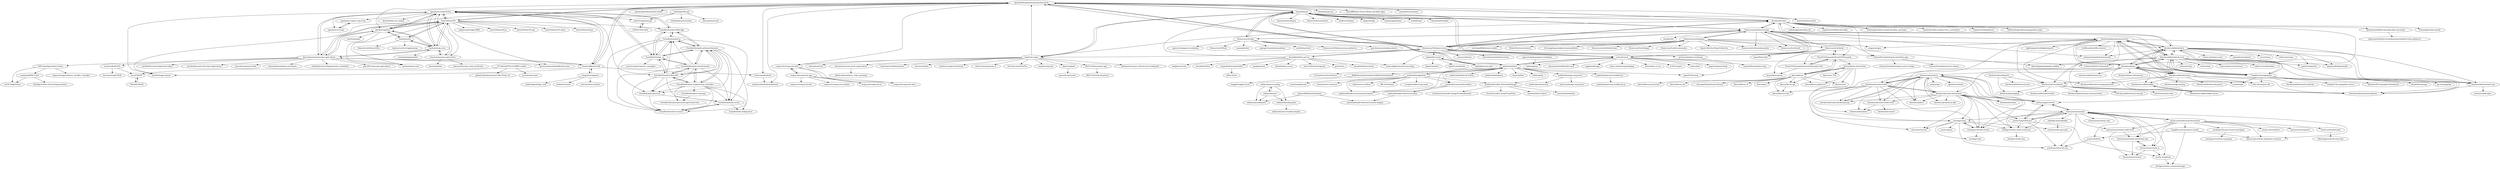 digraph G {
"foodcoops/foodsoft" -> "ouisharelabs/food-dashboard"
"openfoodfoundation/openfoodnetwork" -> "openfoodfoundation/ofn-install"
"openfoodfoundation/openfoodnetwork" -> "openfarmcc/OpenFarm"
"openfoodfoundation/openfoodnetwork" -> "foodcoops/foodsoft"
"openfoodfoundation/openfoodnetwork" -> "farmOS/farmOS"
"openfoodfoundation/openfoodnetwork" -> "Growstuff/growstuff"
"openfoodfoundation/openfoodnetwork" -> "loomio/loomio"
"openfoodfoundation/openfoodnetwork" -> "decidim/decidim"
"openfoodfoundation/openfoodnetwork" -> "ekylibre/ekylibre"
"openfoodfoundation/openfoodnetwork" -> "rubyforgood/casa" ["e"=1]
"openfoodfoundation/openfoodnetwork" -> "asyraffff/Open-Source-Ruby-and-Rails-Apps" ["e"=1]
"openfoodfoundation/openfoodnetwork" -> "publiclab/plots2"
"openfoodfoundation/openfoodnetwork" -> "sharetribe/sharetribe" ["e"=1]
"openfoodfoundation/openfoodnetwork" -> "valueflows/valueflows" ["e"=1]
"openfoodfoundation/openfoodnetwork" -> "coopcycle/coopcycle-web"
"openfoodfoundation/openfoodnetwork" -> "ouisharelabs/food-dashboard"
"treflehq/trefle-api" -> "treflehq/documentation"
"treflehq/trefle-api" -> "zmasek/shamrock"
"treflehq/trefle-api" -> "sckott/usdaplantsapi"
"treflehq/trefle-api" -> "morkro/happy-plants"
"Tanibox/tania" -> "Tanibox/tania-core"
"Tanibox/tania" -> "ekylibre/ekylibre"
"Tanibox/tania" -> "farmOS/farmOS"
"Tanibox/tania" -> "claytonrcarter/cropplanning"
"Tanibox/tania" -> "KejawenLab/SemartHris" ["e"=1]
"DemocracyEarth/sovereign" -> "DemocracyEarth/paper"
"DemocracyEarth/sovereign" -> "DemocracyOS/democracyos"
"DemocracyEarth/sovereign" -> "blockstack/blockstack"
"DemocracyEarth/sovereign" -> "loomio/loomio"
"DemocracyEarth/sovereign" -> "DemocracyEarth/ambassadors"
"DemocracyEarth/sovereign" -> "DemocracyOS/app"
"DemocracyEarth/sovereign" -> "aragon/aragon" ["e"=1]
"DemocracyEarth/sovereign" -> "decidim/decidim"
"DemocracyEarth/sovereign" -> "DemocracyEarth/self"
"DemocracyEarth/sovereign" -> "iurimatias/embark-framework" ["e"=1]
"DemocracyEarth/sovereign" -> "blockstack/blockstack-core"
"DemocracyEarth/sovereign" -> "consul/consul"
"DemocracyEarth/sovereign" -> "OpenZeppelin/zeppelin-solidity" ["e"=1]
"DemocracyEarth/sovereign" -> "slockit/DAO" ["e"=1]
"DemocracyEarth/sovereign" -> "blockstack/blockstack-browser"
"blockstack/gaia" -> "blockstack/blockstack.js"
"blockstack/gaia" -> "blockstack/blockstack"
"blockstack/gaia" -> "blockstack/blockstack-core"
"blockstack/gaia" -> "blockstack/blockstack-browser"
"blockstack/gaia" -> "Graphite-Docs/graphite"
"blockstack/gaia" -> "blockstack/stacks.js"
"blockstack/gaia" -> "blockstack/stacks-wallet"
"blockstack/gaia" -> "blockstack-radiks/radiks"
"blockstack/gaia" -> "blockstack/blockstack-ios"
"blockstack/gaia" -> "blockstack/stacks-blockchain"
"blockstack/gaia" -> "clarity-lang/overview"
"blockstack/gaia" -> "pradel/sigle"
"blockstack/gaia" -> "blockstack/docs.blockstack"
"blockstack/gaia" -> "eder-ai/compass-db"
"blockstack/blockstack-browser" -> "blockstack/blockstack-core"
"blockstack/blockstack-browser" -> "blockstack/blockstack"
"blockstack/blockstack-browser" -> "blockstack/blockstack.js"
"blockstack/blockstack-browser" -> "blockstack/blockstack.org"
"blockstack/blockstack-browser" -> "blockstack/gaia"
"blockstack/blockstack-browser" -> "blockstack/blockstack-explorer"
"blockstack/blockstack-browser" -> "aragon/aragon" ["e"=1]
"blockstack/blockstack-browser" -> "blockstack/blockstack-app-generator"
"blockstack/blockstack-browser" -> "Graphite-Docs/graphite"
"blockstack/blockstack-browser" -> "blockstack/stacks-wallet"
"blockstack/blockstack-browser" -> "iurimatias/embark-framework" ["e"=1]
"blockstack/blockstack-browser" -> "trufflesuite/truffle-contract" ["e"=1]
"blockstack/blockstack-browser" -> "blockstack/virtualchain"
"blockstack/blockstack-browser" -> "DemocracyEarth/sovereign"
"blockstack/blockstack-browser" -> "lightningnetwork/lightning-rfc" ["e"=1]
"blockstack/stacks-blockchain" -> "blockstack/stacks.js"
"blockstack/stacks-blockchain" -> "blockstack/stacks-blockchain-api"
"blockstack/stacks-blockchain" -> "blockstack/stacks"
"blockstack/stacks-blockchain" -> "blockstack/stacks-wallet"
"blockstack/stacks-blockchain" -> "stacksgov/sips"
"blockstack/stacks-blockchain" -> "clarity-lang/overview"
"blockstack/stacks-blockchain" -> "blockstack/docs"
"blockstack/stacks-blockchain" -> "citycoins/citycoin"
"blockstack/stacks-blockchain" -> "clarity-lang/reference"
"blockstack/stacks-blockchain" -> "hirosystems/clarinet"
"blockstack/stacks-blockchain" -> "blockstack/stacks-wallet-web"
"blockstack/stacks-blockchain" -> "friedger/clarity-smart-contracts"
"blockstack/stacks-blockchain" -> "stacksgov/Stacks-Grants"
"blockstack/stacks-blockchain" -> "blockstack/clarity-js-sdk"
"blockstack/stacks-blockchain" -> "blockstack/explorer"
"DemocracyOS/app" -> "loomio/loomio"
"DemocracyOS/app" -> "DemocracyEarth/sovereign"
"DemocracyOS/app" -> "gravityonmars/nodejs-starter"
"DemocracyOS/app" -> "consul/consul"
"DemocracyOS/app" -> "agoravoting/agora-ciudadana"
"DemocracyOS/app" -> "DemocracyOS/hub"
"DemocracyOS/app" -> "maxogden/dat" ["e"=1]
"DemocracyOS/app" -> "opengovfoundation/madison" ["e"=1]
"DemocracyOS/app" -> "auth0/sharelock" ["e"=1]
"DemocracyOS/app" -> "DemocracyOS/democracyos.github.io"
"DemocracyEarth/paper" -> "DemocracyEarth/sovereign"
"DemocracyEarth/paper" -> "DemocracyEarth/ambassadors"
"DemocracyEarth/paper" -> "DemocracyEarth/ubi"
"DemocracyEarth/paper" -> "DemocracyEarth/blockchain"
"DemocracyEarth/paper" -> "DemocracyEarth/self"
"DemocracyEarth/paper" -> "DemocracyEarth/dapp"
"DemocracyEarth/paper" -> "DemocracyOS/democracyos"
"DemocracyEarth/paper" -> "DemocracyEarth/community."
"DemocracyEarth/paper" -> "Proof-Of-Humanity/Proof-Of-Humanity"
"DemocracyEarth/paper" -> "OpenCollective/OpenCollective"
"DemocracyEarth/paper" -> "stonecoldpat/anonymousvoting" ["e"=1]
"DemocracyEarth/paper" -> "austintgriffith/burner-wallet" ["e"=1]
"DemocracyEarth/paper" -> "MolochVentures/moloch" ["e"=1]
"DemocracyEarth/paper" -> "the-laughing-monkey/cicada-platform" ["e"=1]
"DemocracyEarth/paper" -> "blockstack/blockstack"
"blockstack/blockstack" -> "blockstack/blockstack-core"
"blockstack/blockstack" -> "blockstack/blockstack-browser"
"blockstack/blockstack" -> "blockstack/blockstack.js"
"blockstack/blockstack" -> "blockstack/gaia"
"blockstack/blockstack" -> "blockstack/blockstack.org"
"blockstack/blockstack" -> "DemocracyEarth/sovereign"
"blockstack/blockstack" -> "blockstack/blockstack-explorer"
"blockstack/blockstack" -> "iurimatias/embark-framework" ["e"=1]
"blockstack/blockstack" -> "Graphite-Docs/graphite"
"blockstack/blockstack" -> "paritytech/parity" ["e"=1]
"blockstack/blockstack" -> "bigchaindb/bigchaindb" ["e"=1]
"blockstack/blockstack" -> "status-im/status-react" ["e"=1]
"blockstack/blockstack" -> "golemfactory/golem" ["e"=1]
"blockstack/blockstack" -> "tezos/tezos" ["e"=1]
"blockstack/blockstack" -> "ethereum/vyper" ["e"=1]
"Proof-Of-Humanity/Proof-Of-Humanity" -> "Proof-Of-Humanity/proof-of-humanity-web"
"Proof-Of-Humanity/Proof-Of-Humanity" -> "DemocracyEarth/ubi"
"Proof-Of-Humanity/Proof-Of-Humanity" -> "kleros/kleros"
"Proof-Of-Humanity/Proof-Of-Humanity" -> "kleros/kleros-interaction"
"Proof-Of-Humanity/proof-of-humanity-web" -> "Proof-Of-Humanity/Proof-Of-Humanity"
"Proof-Of-Humanity/proof-of-humanity-web" -> "JuanuMusic/posta"
"hirosystems/stacks-wallet-web" -> "hirosystems/stacks-blockchain-api"
"hirosystems/stacks-wallet-web" -> "hirosystems/connect"
"fungible-systems/micro-stacks" -> "friedger/clarity-catamaranswaps"
"fungible-systems/micro-stacks" -> "boomcrypto/clarity-deployed-contracts"
"fungible-systems/micro-stacks" -> "jcnelson/nftree"
"hirosystems/stacks-blockchain-api" -> "hirosystems/stacks.js"
"hirosystems/stacks-blockchain-api" -> "hirosystems/connect"
"stacks-network/stacks" -> "MarvinJanssen/executor-dao"
"stacks-network/stacks-blockchain" -> "hirosystems/clarinet"
"stacks-network/stacks-blockchain" -> "stacks-network/stacks"
"stacks-network/stacks-blockchain" -> "stacks-network/docs"
"stacks-network/stacks-blockchain" -> "hirosystems/stacks-wallet-web"
"stacks-network/stacks-blockchain" -> "hirosystems/stacks-blockchain-api"
"stacks-network/stacks-blockchain" -> "boomcrypto/clarity-deployed-contracts"
"stacks-network/stacks-blockchain" -> "hirosystems/explorer"
"stacks-network/stacks-blockchain" -> "fungible-systems/micro-stacks"
"stacks-network/stacks-blockchain" -> "hirosystems/stacks.js"
"stacks-network/stacks-blockchain" -> "stacksgov/Stacks-Grant-Launchpad"
"kleros/kleros" -> "kleros/kleros-interaction"
"kleros/kleros" -> "kleros/kleros-api"
"kleros/kleros" -> "Proof-Of-Humanity/Proof-Of-Humanity"
"kleros/kleros" -> "kleros/kleros-front"
"kleros/kleros" -> "kleros/kleros-v2"
"kleros/kleros" -> "kleros/gtcr"
"kleros/kleros" -> "kleros/kleros.github.io"
"kleros/kleros" -> "kleros/kleros-juror-front"
"kleros/kleros" -> "kleros/kleros.md"
"kleros/kleros" -> "clesaege/HackSmartContract"
"kleros/kleros" -> "kleros/court"
"hirosystems/clarinet" -> "hirosystems/stacks-blockchain-api"
"hirosystems/clarinet" -> "clarity-lang/reference"
"hirosystems/clarinet" -> "hirosystems/clarity-repl"
"hirosystems/clarinet" -> "stacksgov/sips"
"hirosystems/clarinet" -> "friedger/clarity-smart-contracts"
"hirosystems/clarinet" -> "stacks-network/stacks-blockchain"
"hirosystems/clarinet" -> "clarity-lang/book"
"hirosystems/clarinet" -> "hirosystems/stacks.js"
"hirosystems/clarinet" -> "jcnelson/nftree"
"hirosystems/clarinet" -> "arkadiko-dao/arkadiko"
"hirosystems/clarinet" -> "clarity-lang/overview"
"hirosystems/clarinet" -> "jcnelson/clarity-bitcoin"
"hirosystems/clarinet" -> "boomcrypto/clarity-deployed-contracts"
"hirosystems/clarinet" -> "hirosystems/stacks-wallet-web"
"hirosystems/clarinet" -> "stacksgov/Stacks-Grants"
"WikiEducationFoundation/WikiEduDashboard" -> "huggle/huggle3-qt-lx" ["e"=1]
"stacksgov/sips" -> "jcnelson/clarity-bitcoin"
"stacksgov/sips" -> "jcnelson/poxl"
"stacksgov/sips" -> "citycoins/citycoin"
"stacksgov/sips" -> "stacksgov/Stacks-Grants"
"stacksgov/sips" -> "friedger/clarity-smart-contracts"
"stacksgov/sips" -> "stacksgov/pm"
"stacksgov/sips" -> "syvita/stacks-api-node"
"DemocracyEarth/ubi" -> "Proof-Of-Humanity/Proof-Of-Humanity"
"DemocracyEarth/ubi" -> "Proof-Of-Humanity/proof-of-humanity-web"
"DemocracyEarth/ubi" -> "JuanuMusic/posta"
"DemocracyEarth/ubi" -> "JuanuMusic/ubi"
"hirosystems/stacks.js" -> "hirosystems/stacks-blockchain-api"
"hirosystems/stacks.js" -> "hirosystems/connect"
"hirosystems/stacks.js" -> "clarity-lang/book"
"loomio/loomio" -> "loomio/loomio-deploy"
"loomio/loomio" -> "DemocracyOS/democracyos"
"loomio/loomio" -> "DefactoSoftware/Hours" ["e"=1]
"loomio/loomio" -> "DemocracyOS/app"
"loomio/loomio" -> "denkGroot/Spina" ["e"=1]
"loomio/loomio" -> "openfoodfoundation/openfoodnetwork"
"loomio/loomio" -> "sharetribe/sharetribe" ["e"=1]
"loomio/loomio" -> "helpyio/helpy" ["e"=1]
"loomio/loomio" -> "decidim/decidim"
"loomio/loomio" -> "DemocracyEarth/sovereign"
"loomio/loomio" -> "kandanapp/kandan" ["e"=1]
"loomio/loomio" -> "consul/consul"
"loomio/loomio" -> "hng/tech-coops"
"loomio/loomio" -> "ivaldi/brimir" ["e"=1]
"loomio/loomio" -> "thredded/thredded" ["e"=1]
"clarity-lang/overview" -> "clarity-lang/reference"
"clarity-lang/overview" -> "hirosystems/clarinet"
"clarity-lang/overview" -> "blockstack/stacks.js"
"clarity-lang/reference" -> "clarity-lang/overview"
"clarity-lang/reference" -> "clarity-lang/book"
"clarity-lang/reference" -> "hirosystems/clarinet"
"clarity-lang/reference" -> "jcnelson/clarity-bitcoin"
"clarity-lang/reference" -> "friedger/clarity-smart-contracts"
"arkadiko-dao/arkadiko" -> "syvita/stacks-api-node"
"brycejohnston/awesome-agriculture" -> "farmOS/farmOS"
"brycejohnston/awesome-agriculture" -> "Tanibox/tania-core"
"brycejohnston/awesome-agriculture" -> "openfarmcc/OpenFarm"
"brycejohnston/awesome-agriculture" -> "px39n/Awesome-Precision-Agriculture"
"brycejohnston/awesome-agriculture" -> "ekylibre/ekylibre"
"brycejohnston/awesome-agriculture" -> "goru001/awesome-agriculture"
"brycejohnston/awesome-agriculture" -> "geezacoleman/OpenWeedLocator" ["e"=1]
"brycejohnston/awesome-agriculture" -> "px39n/Awesome-Vegetation-Index"
"brycejohnston/awesome-agriculture" -> "SHI-Labs/Agriculture-Vision"
"brycejohnston/awesome-agriculture" -> "usetania/tania-core"
"brycejohnston/awesome-agriculture" -> "Growstuff/growstuff"
"brycejohnston/awesome-agriculture" -> "jzarca01/awesome-food" ["e"=1]
"brycejohnston/awesome-agriculture" -> "brycejohnston/farm-calculators"
"brycejohnston/awesome-agriculture" -> "chrieke/InstanceSegmentation_Sentinel2" ["e"=1]
"brycejohnston/awesome-agriculture" -> "woodcrafty/PyETo"
"FarmBot/Farmbot-Web-App" -> "FarmBot/farmbot-arduino-firmware"
"FarmBot/Farmbot-Web-App" -> "FarmBot/farmbot_os"
"FarmBot/Farmbot-Web-App" -> "FarmBot/farmbot-js"
"FarmBot/Farmbot-Web-App" -> "openfarmcc/OpenFarm"
"FarmBot/farmbot_os" -> "FarmBot/farmbot-arduino-firmware"
"FarmBot/farmbot_os" -> "FarmBot/Farmbot-Web-App"
"FarmBot/farmbot_os" -> "FarmBot/farmbot-js"
"FarmBot/farmbot_os" -> "FarmBot/Farmbot-Web-API"
"FarmBot/farmbot_os" -> "FarmBot/farmbot-web-frontend"
"FarmBot/farmbot_os" -> "openfarmcc/OpenFarm"
"FarmBot/farmbot_os" -> "nerves-project/nerves_examples" ["e"=1]
"blockstack/blockstack.js" -> "blockstack/blockstack-browser"
"blockstack/blockstack.js" -> "blockstack/gaia"
"blockstack/blockstack.js" -> "blockstack/blockstack"
"blockstack/blockstack.js" -> "blockstack/blockstack.org"
"blockstack/blockstack.js" -> "blockstack/blockstack-core"
"blockstack/blockstack.js" -> "blockstack/blockstack-explorer"
"blockstack/blockstack.js" -> "blockstack/blockstack-app-generator"
"blockstack/blockstack.js" -> "blockstack-radiks/radiks"
"blockstack/blockstack.js" -> "blockstack/app-mining"
"blockstack/blockstack.js" -> "eder-ai/compass-db"
"blockstack/blockstack.js" -> "blockstack/virtualchain"
"blockstack/blockstack.js" -> "blockstack/blockstack-portal"
"Graphite-Docs/graphite" -> "blockstack/gaia"
"Graphite-Docs/graphite" -> "Graphite-Docs/graphite-server"
"Graphite-Docs/graphite" -> "jehunter5811/graphite-blockstack"
"Graphite-Docs/graphite" -> "ntheile/blockusign"
"Graphite-Docs/graphite" -> "blockstack/blockstack-core"
"Graphite-Docs/graphite" -> "eder-ai/compass-db"
"Graphite-Docs/graphite" -> "blockstack/blockstack"
"Graphite-Docs/graphite" -> "pradel/sigle"
"Graphite-Docs/graphite" -> "blockstack/blockstack-browser"
"Graphite-Docs/graphite" -> "jay-hwang/guild"
"Graphite-Docs/graphite" -> "blockstack/blockstack-android"
"blockstack/blockstack-core" -> "blockstack/blockstack"
"blockstack/blockstack-core" -> "blockstack/blockstack-browser"
"blockstack/blockstack-core" -> "blockstack/blockstack.js"
"blockstack/blockstack-core" -> "blockstack/gaia"
"blockstack/blockstack-core" -> "blockstack/blockstack.org"
"blockstack/blockstack-core" -> "paritytech/parity" ["e"=1]
"blockstack/blockstack-core" -> "Graphite-Docs/graphite"
"blockstack/blockstack-core" -> "blockstack/blockstack-explorer"
"blockstack/blockstack-core" -> "raiden-network/raiden" ["e"=1]
"blockstack/blockstack-core" -> "blockstack/virtualchain"
"blockstack/blockstack-core" -> "rsksmart/rskj" ["e"=1]
"blockstack/blockstack-core" -> "OpenZeppelin/zeppelin-solidity" ["e"=1]
"blockstack/blockstack-core" -> "chain/chain" ["e"=1]
"blockstack/blockstack-core" -> "bancorprotocol/contracts" ["e"=1]
"blockstack/blockstack-core" -> "bigchaindb/bigchaindb" ["e"=1]
"publiclab/mapknitter" -> "owncloud/phoenix" ["e"=1]
"publiclab/mapknitter" -> "Azure/azure-cosmos-js" ["e"=1]
"publiclab/mapknitter" -> "ME-ICA/tedana" ["e"=1]
"publiclab/mapknitter" -> "scoopinstaller/scoop-main"
"publiclab/mapknitter" -> "publiclab/leaflet-environmental-layers"
"publiclab/mapknitter" -> "publiclab/Leaflet.DistortableImage"
"publiclab/mapknitter" -> "publiclab/plots2"
"publiclab/mapknitter" -> "kubernetes-csi/docs" ["e"=1]
"publiclab/mapknitter" -> "publiclab/community-toolbox"
"decidim/decidim" -> "consul/consul"
"decidim/decidim" -> "AjuntamentdeBarcelona/decidim-barcelona"
"decidim/decidim" -> "Platoniq/decidim-install"
"decidim/decidim" -> "DemocracyOS/democracyos"
"decidim/decidim" -> "loomio/loomio"
"decidim/decidim" -> "codeforjapan/decidim-cfj"
"decidim/decidim" -> "openfoodfoundation/openfoodnetwork"
"decidim/decidim" -> "OpenSourcePolitics/decidim"
"decidim/decidim" -> "Platoniq/decidim-module-decidim_awesome"
"decidim/decidim" -> "mainio/decidim-module-term_customizer"
"decidim/decidim" -> "CitizenLabDotCo/citizenlab"
"decidim/decidim" -> "DemocracyEarth/sovereign"
"decidim/decidim" -> "PopulateTools/gobierto"
"decidim/decidim" -> "CitizensFoundation/your-priorities-app"
"decidim/decidim" -> "selfteaching/selfteaching-python-camp" ["e"=1]
"consul/consul" -> "decidim/decidim"
"consul/consul" -> "AyuntamientoMadrid/consul"
"consul/consul" -> "DemocracyOS/democracyos"
"consul/consul" -> "loomio/loomio"
"consul/consul" -> "toggl/mobileapp" ["e"=1]
"consul/consul" -> "DemocracyEarth/sovereign"
"consul/consul" -> "kata-containers/packaging" ["e"=1]
"consul/consul" -> "dotnet/docs.es-es" ["e"=1]
"consul/consul" -> "LLNL/Umpire" ["e"=1]
"consul/consul" -> "CitizenLabDotCo/citizenlab"
"consul/consul" -> "openSUSE/osem" ["e"=1]
"consul/consul" -> "publiclab/plots2"
"consul/consul" -> "hail-is/hail" ["e"=1]
"consul/consul" -> "jupyter/jupyter-book" ["e"=1]
"consul/consul" -> "alabs/oigame"
"publiclab/plots2" -> "publiclab/mapknitter"
"publiclab/plots2" -> "publiclab/community-toolbox"
"publiclab/plots2" -> "openSUSE/osem" ["e"=1]
"publiclab/plots2" -> "publiclab/PublicLab.Editor"
"publiclab/plots2" -> "publiclab/infragram"
"publiclab/plots2" -> "ifmeorg/ifme" ["e"=1]
"publiclab/plots2" -> "publiclab/leaflet-environmental-layers"
"publiclab/plots2" -> "nskins/goby"
"publiclab/plots2" -> "openfoodfoundation/openfoodnetwork"
"publiclab/plots2" -> "WikiEducationFoundation/WikiEduDashboard"
"publiclab/plots2" -> "consul/consul"
"publiclab/plots2" -> "publiclab/image-sequencer"
"publiclab/plots2" -> "publiclab/Leaflet.DistortableImage"
"publiclab/plots2" -> "publiclab/spectral-workbench"
"publiclab/plots2" -> "CircuitVerse/CircuitVerse" ["e"=1]
"BSA-US/dual-power-app" -> "BSA-US/world-of-jackson"
"FarmBot/Farmbot-Web-API" -> "FarmBot/farmbot-web-frontend"
"FarmBot/Farmbot-Web-API" -> "FarmBot/farmbot-arduino-firmware"
"FarmBot/Farmbot-Web-API" -> "FarmBot/farmbot-raspberry-pi-controller"
"FarmBot/Farmbot-Web-API" -> "FarmBot/mqtt-gateway"
"FarmBot/Farmbot-Web-API" -> "FarmBot/farmbot_os"
"FarmBot/Farmbot-Web-API" -> "FarmBot/farmbot-js"
"FarmBot/Farmbot-Web-API" -> "FarmBot/farmbot-resource"
"FarmBot/Farmbot-Web-API" -> "FarmBot/farmbot-serial"
"Tanibox/tania-core" -> "farmOS/farmOS"
"Tanibox/tania-core" -> "Tanibox/tania"
"Tanibox/tania-core" -> "brycejohnston/awesome-agriculture"
"Tanibox/tania-core" -> "beaorn/awesome-agriculture"
"Tanibox/tania-core" -> "ekylibre/ekylibre"
"Tanibox/tania-core" -> "autogrow/openminder" ["e"=1]
"Tanibox/tania-core" -> "openfarmcc/OpenFarm"
"beaorn/awesome-agriculture" -> "Tanibox/tania-core"
"beaorn/awesome-agriculture" -> "openfarmcc/OpenFarm"
"beaorn/awesome-agriculture" -> "kwstat/agridat"
"beaorn/awesome-agriculture" -> "JiaxuanYou/crop_yield_prediction" ["e"=1]
"ekylibre/ekylibre" -> "usetania/tania-core"
"ekylibre/ekylibre" -> "farmOS/farmOS"
"ekylibre/ekylibre" -> "openfarmcc/OpenFarm"
"ekylibre/ekylibre" -> "brycejohnston/awesome-agriculture"
"ekylibre/ekylibre" -> "Tanibox/tania-core"
"ekylibre/ekylibre" -> "huerlisi/bookyt" ["e"=1]
"ekylibre/ekylibre" -> "Tanibox/tania"
"hng/tech-coops" -> "mttmyr/awesome-tech-cooperatives"
"hng/tech-coops" -> "BSA-US/dual-power-app"
"hng/tech-coops" -> "loomio/loomio"
"hng/tech-coops" -> "chobeat/awesome-critical-tech-reading-list" ["e"=1]
"hng/tech-coops" -> "ssbc/patchwork" ["e"=1]
"hng/tech-coops" -> "coopcycle/coopcycle-web"
"hng/tech-coops" -> "fiqus/coophub"
"hng/tech-coops" -> "hometown-fork/hometown" ["e"=1]
"hng/tech-coops" -> "ssbc/scuttlebot" ["e"=1]
"hng/tech-coops" -> "earthstar-project/earthstar" ["e"=1]
"hng/tech-coops" -> "decidim/decidim"
"hng/tech-coops" -> "openfoodfoundation/openfoodnetwork"
"hng/tech-coops" -> "witch-house/pronoun.is" ["e"=1]
"hng/tech-coops" -> "red-data-tools/YouPlot" ["e"=1]
"hng/tech-coops" -> "crispab/crisp-dna"
"kleros/kleros-api" -> "kleros/kleros-front"
"FarmBot/farmbot-arduino-firmware" -> "FarmBot/farmbot_os"
"FarmBot/farmbot-arduino-firmware" -> "FarmBot/Farmbot-Web-App"
"FarmBot/farmbot-arduino-firmware" -> "FarmBot/farmbot-js"
"FarmBot/farmbot-arduino-firmware" -> "FarmBot/farmbot-web-frontend"
"FarmBot/farmbot-arduino-firmware" -> "FarmBot/Farmbot-Web-API"
"FarmBot/farmbot-arduino-firmware" -> "FarmBot/farmbot-raspberry-pi-controller"
"FarmBot/farmbot-arduino-firmware" -> "FarmBot/mqtt-gateway"
"FarmBot/farmbot-arduino-firmware" -> "FarmBot/farmbot-serial"
"FarmBot/farmbot-arduino-firmware" -> "FarmBot/farmbot-resource"
"FarmBot/farmbot-js" -> "FarmBot/farmbot-arduino-firmware"
"FarmBot/farmbot-js" -> "FarmBot/farmbot-resource"
"FarmBot/farmbot-js" -> "FarmBot/Farmbot-Web-App"
"FarmBot/farmbot-js" -> "FarmBot/farmbot-serial"
"FarmBot/farmbot-js" -> "FarmBot/mqtt-gateway"
"FarmBot/farmbot-js" -> "FarmBot/farmbot_os"
"publiclab/leaflet-blurred-location" -> "publiclab/leaflet-blurred-location-display"
"SHI-Labs/Agriculture-Vision" -> "samleoqh/MSCG-Net"
"SHI-Labs/Agriculture-Vision" -> "dapsavoie/agricultural_satellite_classifier"
"SHI-Labs/Agriculture-Vision" -> "LAOS-Y/AgriVision"
"cryptoballot/cryptoballot" -> "rif/lov3lyme"
"AjuntamentdeBarcelona/decidim-barcelona" -> "AjuntamentdeBarcelona/AjuntamentdeBarcelona.github.io"
"DemocracyOS/democracyos" -> "DemocracyEarth/sovereign"
"DemocracyOS/democracyos" -> "loomio/loomio"
"DemocracyOS/democracyos" -> "consul/consul"
"DemocracyOS/democracyos" -> "DemocracyEarth/paper"
"DemocracyOS/democracyos" -> "decidim/decidim"
"DemocracyOS/democracyos" -> "benadida/helios-server"
"DemocracyOS/democracyos" -> "CitizensFoundation/your-priorities-app"
"DemocracyOS/democracyos" -> "coorasse/Airesis"
"DemocracyOS/democracyos" -> "gvilarino/docker-workshop"
"DemocracyOS/democracyos" -> "openfoodfoundation/openfoodnetwork"
"DemocracyOS/democracyos" -> "hng/tech-coops"
"DemocracyOS/democracyos" -> "liqd/adhocracy4"
"DemocracyOS/democracyos" -> "drewrwilson/toolsforactivism" ["e"=1]
"blockstack/stacks-blockchain-api" -> "blockstack/stacks.js"
"blockstack/stacks-wallet" -> "blockstack/stacks.js"
"blockstack/stacks-wallet" -> "blockstack/stacks-blockchain-api"
"blockstack/stacks-wallet" -> "blockstack/explorer"
"blockstack/stacks-wallet" -> "blockstack/stacks-wallet-web"
"blockstack/stacks-wallet" -> "blockstack/docs"
"blockstack/stacks-wallet" -> "stacksgov/Stacks-Grants"
"blockstack/stacks-wallet" -> "stacksgov/sips"
"blockstack/stacks-wallet" -> "citycoins/citycoin"
"blockstack/stacks-wallet" -> "blockstack/stacks-blockchain"
"blockstack/stacks-wallet-web" -> "blockstack/explorer"
"blockstack/stacks-wallet-web" -> "blockstack/connect"
"blockstack/stacks.js" -> "blockstack/stacks-blockchain-api"
"blockstack/stacks.js" -> "blockstack/stacks-wallet"
"blockstack/stacks.js" -> "blockstack/explorer"
"blockstack/stacks.js" -> "stacksgov/sips"
"blockstack/stacks.js" -> "stacksgov/Stacks-Grants"
"blockstack/stacks.js" -> "blockstack/stacks-wallet-web"
"blockstack/stacks.js" -> "friedger/clarity-smart-contracts"
"blockstack/stacks.js" -> "blockstack/stacks-blockchain"
"blockstack/stacks.js" -> "blockstack/docs"
"blockstack/stacks.js" -> "blockstack/clarity-js-sdk"
"blockstack/stacks.js" -> "psq/swapr"
"blockstack/stacks.js" -> "clarity-lang/overview"
"blockstack/stacks.js" -> "lgalabru/clarinet"
"blockstack/stacks.js" -> "blockstack/stacks"
"stacksgov/Stacks-Grants" -> "stacksgov/pm"
"stacksgov/Stacks-Grants" -> "stacksgov/sips"
"publiclab/Leaflet.DistortableImage" -> "IvanSanchez/Leaflet.ImageOverlay.Rotated"
"publiclab/Leaflet.DistortableImage" -> "ScanEx/Leaflet.imageTransform"
"publiclab/Leaflet.DistortableImage" -> "taylordu/Solo-Project"
"publiclab/Leaflet.DistortableImage" -> "taylordu/Hackathon"
"farmOS/farmOS" -> "Tanibox/tania-core"
"farmOS/farmOS" -> "farmOS/farmOS.org"
"farmOS/farmOS" -> "brycejohnston/awesome-agriculture"
"farmOS/farmOS" -> "ekylibre/ekylibre"
"farmOS/farmOS" -> "farmOS/farmOS-client"
"farmOS/farmOS" -> "farmOS/farmOS.py"
"farmOS/farmOS" -> "usetania/tania-core"
"farmOS/farmOS" -> "openfarmcc/OpenFarm"
"farmOS/farmOS" -> "Tanibox/tania"
"farmOS/farmOS" -> "openfoodfoundation/openfoodnetwork"
"farmOS/farmOS" -> "beaorn/awesome-agriculture"
"farmOS/farmOS" -> "geezacoleman/OpenWeedLocator" ["e"=1]
"farmOS/farmOS" -> "FarmBot/Farmbot-Web-App"
"farmOS/farmOS" -> "ledgersmb/LedgerSMB" ["e"=1]
"farmOS/farmOS" -> "farmOS/farmOS.js"
"FarmBot/farmbot-web-frontend" -> "FarmBot/Farmbot-Web-API"
"FarmBot/farmbot-web-frontend" -> "FarmBot/farmbot-arduino-firmware"
"FarmBot/farmbot-web-frontend" -> "FarmBot/mqtt-gateway"
"FarmBot/farmbot-web-frontend" -> "FarmBot/farmbot-raspberry-pi-controller"
"FarmBot/farmbot-web-frontend" -> "FarmBot/farmbot-resource"
"FarmBot/farmbot-web-frontend" -> "FarmBot/farmbot-serial"
"FarmBot/farmbot-web-frontend" -> "FarmBot/farmbot-js"
"FarmBot/farmbot-web-frontend" -> "FarmBot/farmbot_os"
"benadida/helios-server" -> "benadida/helios-booth"
"benadida/helios-server" -> "mdipierro/evote"
"benadida/helios-server" -> "benadida/helios"
"benadida/helios-server" -> "google/pyrios"
"benadida/helios-server" -> "stonecoldpat/anonymousvoting" ["e"=1]
"benadida/helios-server" -> "cryptoballot/cryptoballot"
"benadida/helios-server" -> "shirlei/helios-server"
"benadida/helios-server" -> "microsoft/electionguard" ["e"=1]
"benadida/helios-server" -> "grnet/zeus"
"benadida/helios-server" -> "DemocracyOS/democracyos"
"benadida/helios-server" -> "loomio/loomio"
"coopcycle/coopcycle-app" -> "coopcycle/coopcycle-web"
"coopcycle/coopcycle-app" -> "coopcycle/coopcycle-docs"
"coopcycle/coopcycle-app" -> "coopcycle/coopcycle-bot"
"coopcycle/coopcycle-app" -> "coopcycle/coopcycle-website"
"coopcycle/coopcycle-app" -> "coopcycle/coopcycle-js"
"coopcycle/coopcycle-web" -> "coopcycle/coopcycle-app"
"coopcycle/coopcycle-web" -> "coopcycle/coopcycle-docs"
"coopcycle/coopcycle-web" -> "coopcycle/coopcycle-js"
"samleoqh/MSCG-Net" -> "LAOS-Y/AgriVision"
"samleoqh/MSCG-Net" -> "th2l/Agriculture-Vision-Segmentation"
"publiclab/image-sequencer" -> "publiclab/colorimetry"
"publiclab/image-sequencer" -> "jywarren/image-sequencer"
"clarity-lang/book" -> "friedger/clarity-catamaranswaps"
"openfarmcc/OpenFarm" -> "Growstuff/growstuff"
"openfarmcc/OpenFarm" -> "brycejohnston/awesome-agriculture"
"openfarmcc/OpenFarm" -> "ekylibre/ekylibre"
"openfarmcc/OpenFarm" -> "beaorn/awesome-agriculture"
"openfarmcc/OpenFarm" -> "openfoodfoundation/openfoodnetwork"
"openfarmcc/OpenFarm" -> "FarmBot/farmbot_os"
"openfarmcc/OpenFarm" -> "FarmBot/Farmbot-Web-App"
"openfarmcc/OpenFarm" -> "morkro/happy-plants"
"openfarmcc/OpenFarm" -> "farmOS/farmOS"
"openfarmcc/OpenFarm" -> "sckott/usdaplantsapi"
"openfarmcc/OpenFarm" -> "damwhit/harvest_helper"
"openfarmcc/OpenFarm" -> "openfarmcc/Crops"
"openfarmcc/OpenFarm" -> "openfarmcc/open-crop-icons"
"openfarmcc/OpenFarm" -> "Tanibox/tania-core"
"openfarmcc/OpenFarm" -> "FarmBot/Farmbot-Web-API"
"UU-Hydro/PCR-GLOBWB_model" -> "iiasa/CWatM"
"UU-Hydro/PCR-GLOBWB_model" -> "global-hydrodynamics/CaMa-Flood_v4"
"UU-Hydro/PCR-GLOBWB_model" -> "pcraster/pcraster"
"liqd/adhocracy4" -> "liqd/a4-meinberlin"
"liqd/adhocracy4" -> "liqd/adhocracy-plus"
"liqd/adhocracy4" -> "liqd/a4-product"
"publiclab/community-toolbox" -> "publiclab/leaflet-environmental-layers"
"publiclab/community-toolbox" -> "publiclab/leaflet-blurred-location"
"blockstack-radiks/radiks" -> "blockstack-radiks/radiks-server"
"wikimedia/editquality" -> "wikimedia/ores-wmflabs-deploy"
"wikimedia/revscoring" -> "wikimedia/editquality"
"wikimedia/revscoring" -> "wikimedia/wikilabels"
"wikimedia/revscoring" -> "wikimedia/ores"
"gvilarino/docker-workshop" -> "ianaya89/workshop-vuejs" ["e"=1]
"calagator/calagator" -> "reidab/citizenry"
"calagator/calagator" -> "activate/ActivateHub"
"calagator/calagator" -> "Growstuff/growstuff"
"calagator/calagator" -> "railsbridge/bridge_troll"
"woodcrafty/PyETo" -> "hectornieto/pyTSEB" ["e"=1]
"woodcrafty/PyETo" -> "iiasa/CWatM"
"wikimedia/ores" -> "wikimedia/revscoring"
"wikimedia/ores" -> "wikimedia/wikilabels"
"wikimedia/ores" -> "wikimedia/editquality"
"publiclab/spectral-workbench" -> "publiclab/spectral-workbench.js"
"blockstack/blockstack.org" -> "blockstack/blockstack-explorer"
"blockstack/blockstack.org" -> "blockstack/designs"
"FarmBot/farmbot-web-app" -> "FarmBot/farmbot-precision-agriculture-dss"
"stacksgov/Stacks-Grant-Launchpad" -> "stacksgov/residence-program"
"kleros/kleros-interaction" -> "kleros/kleros"
"kleros/kleros-interaction" -> "kleros/kleros-api"
"kleros/kleros-interaction" -> "kleros/kleros-front"
"kleros/kleros-interaction" -> "kleros/kleros.github.io"
"kleros/kleros-interaction" -> "kleros/erc-792"
"kleros/kleros-interaction" -> "kleros/court"
"agoraciudadana/agora-ciudadana" -> "alabs/oigame"
"friedger/clarity-smart-contracts" -> "friedger/clarity-dao"
"CWatM/CWatM" -> "iiasa/CWatM"
"iiasa/CWatM" -> "CWatM/CWatM"
"sckott/usdaplantsapi" -> "USDA/USDA-APIs"
"Growstuff/growstuff" -> "openfarmcc/OpenFarm"
"Growstuff/growstuff" -> "calagator/calagator"
"Growstuff/growstuff" -> "foodcoops/foodsoft"
"Growstuff/growstuff" -> "openfoodfoundation/openfoodnetwork"
"Growstuff/growstuff" -> "brycejohnston/awesome-agriculture"
"Growstuff/growstuff" -> "morkro/happy-plants"
"blockstack-radiks/radiks-server" -> "blockstack-radiks/radiks"
"FarmBot/farmbot-raspberry-pi-controller" -> "FarmBot/farmbot-web-app"
"FarmBot/farmbot-raspberry-pi-controller" -> "FarmBot/farmbot-resource"
"FarmBot/farmbot-raspberry-pi-controller" -> "FarmBot/farmbot-serial"
"FarmBot/farmbot-raspberry-pi-controller" -> "FarmBot/Farmbot-Web-API"
"FarmBot/farmbot-raspberry-pi-controller" -> "FarmBot/farmbot-web-frontend"
"FarmBot/farmbot-raspberry-pi-controller" -> "FarmBot/wifi-configurator"
"FarmBot/farmbot-raspberry-pi-controller" -> "FarmBot/mqtt-gateway"
"FarmBot/farmbot-raspberry-pi-controller" -> "FarmBot/farmbot-precision-agriculture-dss"
"FarmBot/farmbot-raspberry-pi-controller" -> "FarmBot/farmbot-arduino-firmware"
"openfarmcc/open-crop-icons" -> "openfarmcc/Crops"
"liqd/adhocracy-plus" -> "liqd/adhocracy4"
"CitizensFoundation/your-priorities-app" -> "CitizensFoundation/active-citizen"
"CitizensFoundation/your-priorities-app" -> "CitizensFoundation/open-active-voting"
"jcnelson/nftree" -> "jcnelson/clarity-bitcoin"
"blockstack/reading-list" -> "blockstack/virtualchain"
"blockstack/reading-list" -> "blockstack/packaging"
"blockstack/reading-list" -> "blockstack/blockstack-stats"
"USDA/USDA-APIs" -> "sckott/usdaplantsapi"
"blockstack/virtualchain" -> "blockstack/blockstack-consensus-data"
"blockstack/virtualchain" -> "blockstack/blockstack.org-api"
"blockstack/virtualchain" -> "blockstack/unix-tools"
"blockstack/virtualchain" -> "blockstack/blockstack-explorer"
"blockstack/virtualchain" -> "blockstack/blockstack-files"
"blockstack/virtualchain" -> "blockstack/packaging"
"mttmyr/awesome-tech-cooperatives" -> "JohnLockwood/tech_coops_growing"
"FarmBot/mqtt-gateway" -> "FarmBot/farmbot-serial"
"FarmBot/mqtt-gateway" -> "FarmBot/farmbot-resource"
"openfarmcc/Crops" -> "openfarmcc/open-crop-icons"
"fiqus/coophub" -> "spawnfest/prexent"
"FarmBot/farmbot-resource" -> "FarmBot/farmbot-serial"
"FarmBot/farmbot-serial" -> "FarmBot/farmbot-resource"
"FarmBot/farmbot-serial" -> "FarmBot/wifi-configurator"
"shipcy/WikiEduDashboard" -> "publiclab/leaflet-blurred-location-display"
"shipcy/WikiEduDashboard" -> "wikimedia/wikilabels"
"foodcoops/foodsoft" ["l"="43.592,-25.673"]
"ouisharelabs/food-dashboard" ["l"="43.593,-25.65"]
"openfoodfoundation/openfoodnetwork" ["l"="43.618,-25.631"]
"openfoodfoundation/ofn-install" ["l"="43.642,-25.643"]
"openfarmcc/OpenFarm" ["l"="43.652,-25.748"]
"farmOS/farmOS" ["l"="43.648,-25.704"]
"Growstuff/growstuff" ["l"="43.61,-25.716"]
"loomio/loomio" ["l"="43.553,-25.538"]
"decidim/decidim" ["l"="43.557,-25.564"]
"ekylibre/ekylibre" ["l"="43.634,-25.715"]
"rubyforgood/casa" ["l"="26.601,-22.435"]
"asyraffff/Open-Source-Ruby-and-Rails-Apps" ["l"="8.286,-30.91"]
"publiclab/plots2" ["l"="43.709,-25.551"]
"sharetribe/sharetribe" ["l"="8.585,-30.837"]
"valueflows/valueflows" ["l"="43.586,-26.113"]
"coopcycle/coopcycle-web" ["l"="43.669,-25.614"]
"treflehq/trefle-api" ["l"="43.77,-25.769"]
"treflehq/documentation" ["l"="43.798,-25.785"]
"zmasek/shamrock" ["l"="43.799,-25.764"]
"sckott/usdaplantsapi" ["l"="43.731,-25.775"]
"morkro/happy-plants" ["l"="43.699,-25.754"]
"Tanibox/tania" ["l"="43.677,-25.704"]
"Tanibox/tania-core" ["l"="43.656,-25.726"]
"claytonrcarter/cropplanning" ["l"="43.72,-25.695"]
"KejawenLab/SemartHris" ["l"="15.014,-6.336"]
"DemocracyEarth/sovereign" ["l"="43.497,-25.48"]
"DemocracyEarth/paper" ["l"="43.443,-25.491"]
"DemocracyOS/democracyos" ["l"="43.547,-25.505"]
"blockstack/blockstack" ["l"="43.442,-25.406"]
"DemocracyEarth/ambassadors" ["l"="43.467,-25.487"]
"DemocracyOS/app" ["l"="43.494,-25.53"]
"aragon/aragon" ["l"="24.896,-24.144"]
"DemocracyEarth/self" ["l"="43.463,-25.47"]
"iurimatias/embark-framework" ["l"="46.83,-24.754"]
"blockstack/blockstack-core" ["l"="43.415,-25.389"]
"consul/consul" ["l"="43.58,-25.523"]
"OpenZeppelin/zeppelin-solidity" ["l"="46.847,-24.813"]
"slockit/DAO" ["l"="46.81,-24.754"]
"blockstack/blockstack-browser" ["l"="43.434,-25.376"]
"blockstack/gaia" ["l"="43.411,-25.334"]
"blockstack/blockstack.js" ["l"="43.396,-25.37"]
"Graphite-Docs/graphite" ["l"="43.452,-25.354"]
"blockstack/stacks.js" ["l"="43.37,-25.263"]
"blockstack/stacks-wallet" ["l"="43.383,-25.28"]
"blockstack-radiks/radiks" ["l"="43.375,-25.34"]
"blockstack/blockstack-ios" ["l"="43.392,-25.313"]
"blockstack/stacks-blockchain" ["l"="43.382,-25.253"]
"clarity-lang/overview" ["l"="43.384,-25.234"]
"pradel/sigle" ["l"="43.451,-25.311"]
"blockstack/docs.blockstack" ["l"="43.418,-25.307"]
"eder-ai/compass-db" ["l"="43.426,-25.348"]
"blockstack/blockstack.org" ["l"="43.402,-25.41"]
"blockstack/blockstack-explorer" ["l"="43.395,-25.394"]
"blockstack/blockstack-app-generator" ["l"="43.411,-25.358"]
"trufflesuite/truffle-contract" ["l"="46.731,-24.704"]
"blockstack/virtualchain" ["l"="43.37,-25.392"]
"lightningnetwork/lightning-rfc" ["l"="45.069,-28.547"]
"blockstack/stacks-blockchain-api" ["l"="43.355,-25.269"]
"blockstack/stacks" ["l"="43.408,-25.245"]
"stacksgov/sips" ["l"="43.363,-25.226"]
"blockstack/docs" ["l"="43.403,-25.267"]
"citycoins/citycoin" ["l"="43.358,-25.251"]
"clarity-lang/reference" ["l"="43.37,-25.209"]
"hirosystems/clarinet" ["l"="43.368,-25.19"]
"blockstack/stacks-wallet-web" ["l"="43.349,-25.282"]
"friedger/clarity-smart-contracts" ["l"="43.387,-25.22"]
"stacksgov/Stacks-Grants" ["l"="43.358,-25.238"]
"blockstack/clarity-js-sdk" ["l"="43.341,-25.254"]
"blockstack/explorer" ["l"="43.366,-25.283"]
"gravityonmars/nodejs-starter" ["l"="43.436,-25.575"]
"agoravoting/agora-ciudadana" ["l"="43.465,-25.556"]
"DemocracyOS/hub" ["l"="43.466,-25.539"]
"maxogden/dat" ["l"="10.433,-34.103"]
"opengovfoundation/madison" ["l"="-2.386,-28.872"]
"auth0/sharelock" ["l"="23.812,14.732"]
"DemocracyOS/democracyos.github.io" ["l"="43.466,-25.527"]
"DemocracyEarth/ubi" ["l"="43.359,-25.512"]
"DemocracyEarth/blockchain" ["l"="43.42,-25.474"]
"DemocracyEarth/dapp" ["l"="43.407,-25.522"]
"DemocracyEarth/community." ["l"="43.418,-25.502"]
"Proof-Of-Humanity/Proof-Of-Humanity" ["l"="43.335,-25.532"]
"OpenCollective/OpenCollective" ["l"="43.398,-25.486"]
"stonecoldpat/anonymousvoting" ["l"="44.499,-25.403"]
"austintgriffith/burner-wallet" ["l"="-24.884,23.037"]
"MolochVentures/moloch" ["l"="46.663,-24.966"]
"the-laughing-monkey/cicada-platform" ["l"="44.111,-28.355"]
"paritytech/parity" ["l"="46.922,-24.82"]
"bigchaindb/bigchaindb" ["l"="47.032,-24.789"]
"status-im/status-react" ["l"="46.07,-27.987"]
"golemfactory/golem" ["l"="46.018,-27.99"]
"tezos/tezos" ["l"="-9.682,12.183"]
"ethereum/vyper" ["l"="46.82,-24.868"]
"Proof-Of-Humanity/proof-of-humanity-web" ["l"="43.325,-25.516"]
"kleros/kleros" ["l"="43.288,-25.557"]
"kleros/kleros-interaction" ["l"="43.285,-25.537"]
"JuanuMusic/posta" ["l"="43.335,-25.503"]
"hirosystems/stacks-wallet-web" ["l"="43.372,-25.141"]
"hirosystems/stacks-blockchain-api" ["l"="43.378,-25.156"]
"hirosystems/connect" ["l"="43.39,-25.141"]
"fungible-systems/micro-stacks" ["l"="43.323,-25.153"]
"friedger/clarity-catamaranswaps" ["l"="43.32,-25.17"]
"boomcrypto/clarity-deployed-contracts" ["l"="43.343,-25.161"]
"jcnelson/nftree" ["l"="43.332,-25.181"]
"hirosystems/stacks.js" ["l"="43.364,-25.161"]
"stacks-network/stacks" ["l"="43.325,-25.099"]
"MarvinJanssen/executor-dao" ["l"="43.312,-25.076"]
"stacks-network/stacks-blockchain" ["l"="43.348,-25.139"]
"stacks-network/docs" ["l"="43.344,-25.112"]
"hirosystems/explorer" ["l"="43.32,-25.122"]
"stacksgov/Stacks-Grant-Launchpad" ["l"="43.363,-25.102"]
"kleros/kleros-api" ["l"="43.268,-25.557"]
"kleros/kleros-front" ["l"="43.261,-25.546"]
"kleros/kleros-v2" ["l"="43.252,-25.567"]
"kleros/gtcr" ["l"="43.288,-25.581"]
"kleros/kleros.github.io" ["l"="43.273,-25.547"]
"kleros/kleros-juror-front" ["l"="43.3,-25.574"]
"kleros/kleros.md" ["l"="43.275,-25.575"]
"clesaege/HackSmartContract" ["l"="43.26,-25.588"]
"kleros/court" ["l"="43.268,-25.537"]
"hirosystems/clarity-repl" ["l"="43.395,-25.169"]
"clarity-lang/book" ["l"="43.349,-25.18"]
"arkadiko-dao/arkadiko" ["l"="43.4,-25.185"]
"jcnelson/clarity-bitcoin" ["l"="43.348,-25.2"]
"WikiEducationFoundation/WikiEduDashboard" ["l"="43.763,-25.591"]
"huggle/huggle3-qt-lx" ["l"="25.429,30.361"]
"jcnelson/poxl" ["l"="43.333,-25.215"]
"stacksgov/pm" ["l"="43.34,-25.227"]
"syvita/stacks-api-node" ["l"="43.39,-25.203"]
"JuanuMusic/ubi" ["l"="43.347,-25.494"]
"loomio/loomio-deploy" ["l"="43.506,-25.567"]
"DefactoSoftware/Hours" ["l"="8.447,-30.516"]
"denkGroot/Spina" ["l"="8.574,-30.592"]
"helpyio/helpy" ["l"="-25.648,-39.679"]
"kandanapp/kandan" ["l"="8.847,-30.353"]
"hng/tech-coops" ["l"="43.616,-25.562"]
"ivaldi/brimir" ["l"="-25.618,-39.638"]
"thredded/thredded" ["l"="8.392,-30.784"]
"brycejohnston/awesome-agriculture" ["l"="43.604,-25.74"]
"px39n/Awesome-Precision-Agriculture" ["l"="43.558,-25.744"]
"goru001/awesome-agriculture" ["l"="43.576,-25.758"]
"geezacoleman/OpenWeedLocator" ["l"="30.94,41.838"]
"px39n/Awesome-Vegetation-Index" ["l"="43.57,-25.727"]
"SHI-Labs/Agriculture-Vision" ["l"="43.539,-25.789"]
"usetania/tania-core" ["l"="43.626,-25.737"]
"jzarca01/awesome-food" ["l"="27.262,-19.365"]
"brycejohnston/farm-calculators" ["l"="43.581,-25.744"]
"chrieke/InstanceSegmentation_Sentinel2" ["l"="19.991,27.219"]
"woodcrafty/PyETo" ["l"="43.522,-25.769"]
"FarmBot/Farmbot-Web-App" ["l"="43.68,-25.786"]
"FarmBot/farmbot-arduino-firmware" ["l"="43.699,-25.831"]
"FarmBot/farmbot_os" ["l"="43.668,-25.81"]
"FarmBot/farmbot-js" ["l"="43.692,-25.817"]
"FarmBot/Farmbot-Web-API" ["l"="43.676,-25.832"]
"FarmBot/farmbot-web-frontend" ["l"="43.679,-25.849"]
"nerves-project/nerves_examples" ["l"="-34.119,43.348"]
"blockstack/app-mining" ["l"="43.362,-25.36"]
"blockstack/blockstack-portal" ["l"="43.341,-25.363"]
"Graphite-Docs/graphite-server" ["l"="43.479,-25.358"]
"jehunter5811/graphite-blockstack" ["l"="43.478,-25.341"]
"ntheile/blockusign" ["l"="43.494,-25.346"]
"jay-hwang/guild" ["l"="43.463,-25.334"]
"blockstack/blockstack-android" ["l"="43.482,-25.326"]
"raiden-network/raiden" ["l"="46.866,-24.787"]
"rsksmart/rskj" ["l"="45.142,-28.565"]
"chain/chain" ["l"="47.037,-24.759"]
"bancorprotocol/contracts" ["l"="46.788,-24.736"]
"publiclab/mapknitter" ["l"="43.766,-25.543"]
"owncloud/phoenix" ["l"="-26.706,-23.836"]
"Azure/azure-cosmos-js" ["l"="-12.782,-44.912"]
"ME-ICA/tedana" ["l"="28.457,36.87"]
"scoopinstaller/scoop-main" ["l"="43.804,-25.547"]
"publiclab/leaflet-environmental-layers" ["l"="43.752,-25.559"]
"publiclab/Leaflet.DistortableImage" ["l"="43.798,-25.518"]
"kubernetes-csi/docs" ["l"="-12.198,-0.507"]
"publiclab/community-toolbox" ["l"="43.78,-25.563"]
"AjuntamentdeBarcelona/decidim-barcelona" ["l"="43.527,-25.613"]
"Platoniq/decidim-install" ["l"="43.546,-25.599"]
"codeforjapan/decidim-cfj" ["l"="43.565,-25.602"]
"OpenSourcePolitics/decidim" ["l"="43.576,-25.586"]
"Platoniq/decidim-module-decidim_awesome" ["l"="43.558,-25.587"]
"mainio/decidim-module-term_customizer" ["l"="43.539,-25.582"]
"CitizenLabDotCo/citizenlab" ["l"="43.588,-25.552"]
"PopulateTools/gobierto" ["l"="43.523,-25.592"]
"CitizensFoundation/your-priorities-app" ["l"="43.525,-25.526"]
"selfteaching/selfteaching-python-camp" ["l"="8.59,15.67"]
"AyuntamientoMadrid/consul" ["l"="43.609,-25.502"]
"toggl/mobileapp" ["l"="30.033,-21.901"]
"kata-containers/packaging" ["l"="30.12,-21.893"]
"dotnet/docs.es-es" ["l"="30.071,-21.906"]
"LLNL/Umpire" ["l"="21.664,34.505"]
"openSUSE/osem" ["l"="-24.793,23.201"]
"hail-is/hail" ["l"="21.645,43.25"]
"jupyter/jupyter-book" ["l"="30.032,-21.938"]
"alabs/oigame" ["l"="43.526,-25.562"]
"publiclab/PublicLab.Editor" ["l"="43.736,-25.535"]
"publiclab/infragram" ["l"="43.725,-25.575"]
"ifmeorg/ifme" ["l"="26.59,-22.519"]
"nskins/goby" ["l"="43.715,-25.517"]
"publiclab/image-sequencer" ["l"="43.731,-25.495"]
"publiclab/spectral-workbench" ["l"="43.752,-25.512"]
"CircuitVerse/CircuitVerse" ["l"="30.701,-29.491"]
"BSA-US/dual-power-app" ["l"="43.661,-25.527"]
"BSA-US/world-of-jackson" ["l"="43.679,-25.508"]
"FarmBot/farmbot-raspberry-pi-controller" ["l"="43.695,-25.862"]
"FarmBot/mqtt-gateway" ["l"="43.708,-25.844"]
"FarmBot/farmbot-resource" ["l"="43.692,-25.844"]
"FarmBot/farmbot-serial" ["l"="43.7,-25.85"]
"beaorn/awesome-agriculture" ["l"="43.687,-25.732"]
"autogrow/openminder" ["l"="-40.362,41.444"]
"kwstat/agridat" ["l"="43.732,-25.731"]
"JiaxuanYou/crop_yield_prediction" ["l"="19.819,27.277"]
"huerlisi/bookyt" ["l"="34.695,-28.91"]
"mttmyr/awesome-tech-cooperatives" ["l"="43.649,-25.58"]
"chobeat/awesome-critical-tech-reading-list" ["l"="18.427,42.376"]
"ssbc/patchwork" ["l"="11.944,-29.926"]
"fiqus/coophub" ["l"="43.636,-25.526"]
"hometown-fork/hometown" ["l"="-24.681,-19.717"]
"ssbc/scuttlebot" ["l"="11.921,-29.955"]
"earthstar-project/earthstar" ["l"="12.036,-29.747"]
"witch-house/pronoun.is" ["l"="-24.86,-19.522"]
"red-data-tools/YouPlot" ["l"="34.441,-28.213"]
"crispab/crisp-dna" ["l"="43.654,-25.556"]
"publiclab/leaflet-blurred-location" ["l"="43.834,-25.568"]
"publiclab/leaflet-blurred-location-display" ["l"="43.875,-25.569"]
"samleoqh/MSCG-Net" ["l"="43.513,-25.819"]
"dapsavoie/agricultural_satellite_classifier" ["l"="43.514,-25.792"]
"LAOS-Y/AgriVision" ["l"="43.523,-25.805"]
"cryptoballot/cryptoballot" ["l"="43.645,-25.405"]
"rif/lov3lyme" ["l"="43.668,-25.377"]
"AjuntamentdeBarcelona/AjuntamentdeBarcelona.github.io" ["l"="43.513,-25.631"]
"benadida/helios-server" ["l"="43.602,-25.462"]
"coorasse/Airesis" ["l"="43.538,-25.469"]
"gvilarino/docker-workshop" ["l"="43.564,-25.464"]
"liqd/adhocracy4" ["l"="43.557,-25.433"]
"drewrwilson/toolsforactivism" ["l"="26.656,-22.568"]
"blockstack/connect" ["l"="43.319,-25.29"]
"psq/swapr" ["l"="43.32,-25.253"]
"lgalabru/clarinet" ["l"="43.328,-25.271"]
"IvanSanchez/Leaflet.ImageOverlay.Rotated" ["l"="43.832,-25.493"]
"ScanEx/Leaflet.imageTransform" ["l"="43.839,-25.521"]
"taylordu/Solo-Project" ["l"="43.822,-25.511"]
"taylordu/Hackathon" ["l"="43.808,-25.495"]
"farmOS/farmOS.org" ["l"="43.677,-25.679"]
"farmOS/farmOS-client" ["l"="43.644,-25.676"]
"farmOS/farmOS.py" ["l"="43.66,-25.681"]
"ledgersmb/LedgerSMB" ["l"="-25.915,-38.454"]
"farmOS/farmOS.js" ["l"="43.63,-25.687"]
"benadida/helios-booth" ["l"="43.609,-25.441"]
"mdipierro/evote" ["l"="43.648,-25.444"]
"benadida/helios" ["l"="43.626,-25.452"]
"google/pyrios" ["l"="43.624,-25.43"]
"shirlei/helios-server" ["l"="43.625,-25.465"]
"microsoft/electionguard" ["l"="22.1,-29.684"]
"grnet/zeus" ["l"="43.602,-25.427"]
"coopcycle/coopcycle-app" ["l"="43.705,-25.626"]
"coopcycle/coopcycle-docs" ["l"="43.688,-25.632"]
"coopcycle/coopcycle-bot" ["l"="43.724,-25.64"]
"coopcycle/coopcycle-website" ["l"="43.732,-25.628"]
"coopcycle/coopcycle-js" ["l"="43.696,-25.611"]
"th2l/Agriculture-Vision-Segmentation" ["l"="43.501,-25.837"]
"publiclab/colorimetry" ["l"="43.732,-25.474"]
"jywarren/image-sequencer" ["l"="43.747,-25.475"]
"damwhit/harvest_helper" ["l"="43.629,-25.785"]
"openfarmcc/Crops" ["l"="43.654,-25.773"]
"openfarmcc/open-crop-icons" ["l"="43.64,-25.772"]
"UU-Hydro/PCR-GLOBWB_model" ["l"="43.435,-25.837"]
"iiasa/CWatM" ["l"="43.47,-25.804"]
"global-hydrodynamics/CaMa-Flood_v4" ["l"="43.408,-25.84"]
"pcraster/pcraster" ["l"="43.422,-25.862"]
"liqd/a4-meinberlin" ["l"="43.558,-25.4"]
"liqd/adhocracy-plus" ["l"="43.569,-25.415"]
"liqd/a4-product" ["l"="43.545,-25.415"]
"blockstack-radiks/radiks-server" ["l"="43.353,-25.332"]
"wikimedia/editquality" ["l"="43.988,-25.57"]
"wikimedia/ores-wmflabs-deploy" ["l"="44.006,-25.57"]
"wikimedia/revscoring" ["l"="43.969,-25.576"]
"wikimedia/wikilabels" ["l"="43.945,-25.569"]
"wikimedia/ores" ["l"="43.97,-25.562"]
"ianaya89/workshop-vuejs" ["l"="27.072,-23.848"]
"calagator/calagator" ["l"="43.584,-25.784"]
"reidab/citizenry" ["l"="43.558,-25.816"]
"activate/ActivateHub" ["l"="43.586,-25.813"]
"railsbridge/bridge_troll" ["l"="43.573,-25.842"]
"hectornieto/pyTSEB" ["l"="19.395,27.193"]
"publiclab/spectral-workbench.js" ["l"="43.772,-25.488"]
"blockstack/designs" ["l"="43.379,-25.429"]
"FarmBot/farmbot-web-app" ["l"="43.697,-25.897"]
"FarmBot/farmbot-precision-agriculture-dss" ["l"="43.711,-25.886"]
"stacksgov/residence-program" ["l"="43.37,-25.081"]
"kleros/erc-792" ["l"="43.26,-25.521"]
"agoraciudadana/agora-ciudadana" ["l"="43.491,-25.591"]
"friedger/clarity-dao" ["l"="43.412,-25.209"]
"CWatM/CWatM" ["l"="43.45,-25.809"]
"USDA/USDA-APIs" ["l"="43.751,-25.795"]
"FarmBot/wifi-configurator" ["l"="43.716,-25.869"]
"CitizensFoundation/active-citizen" ["l"="43.517,-25.504"]
"CitizensFoundation/open-active-voting" ["l"="43.503,-25.511"]
"blockstack/reading-list" ["l"="43.321,-25.398"]
"blockstack/packaging" ["l"="43.34,-25.394"]
"blockstack/blockstack-stats" ["l"="43.297,-25.399"]
"blockstack/blockstack-consensus-data" ["l"="43.359,-25.41"]
"blockstack/blockstack.org-api" ["l"="43.348,-25.387"]
"blockstack/unix-tools" ["l"="43.349,-25.399"]
"blockstack/blockstack-files" ["l"="43.347,-25.41"]
"JohnLockwood/tech_coops_growing" ["l"="43.672,-25.582"]
"spawnfest/prexent" ["l"="43.652,-25.502"]
"shipcy/WikiEduDashboard" ["l"="43.91,-25.569"]
}